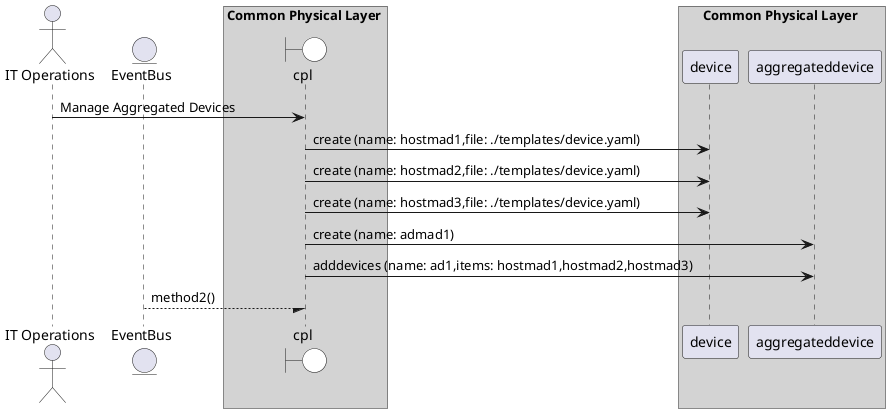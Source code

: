 @startuml

actor "IT Operations"


entity EventBus

box Common Physical Layer #lightgray
    boundary cpl #white
end box


box Common Physical Layer #lightgray
            participant device
            participant aggregateddevice
    end box


"IT Operations" -> cpl: Manage Aggregated Devices

    cpl -> "device": create (name: hostmad1,file: ./templates/device.yaml)


    cpl -> "device": create (name: hostmad2,file: ./templates/device.yaml)


    cpl -> "device": create (name: hostmad3,file: ./templates/device.yaml)


    cpl -> "aggregateddevice": create (name: admad1)


    cpl -> "aggregateddevice": adddevices (name: ad1,items: hostmad1,hostmad2,hostmad3)





EventBus --/ cpl : method2()
@enduml

